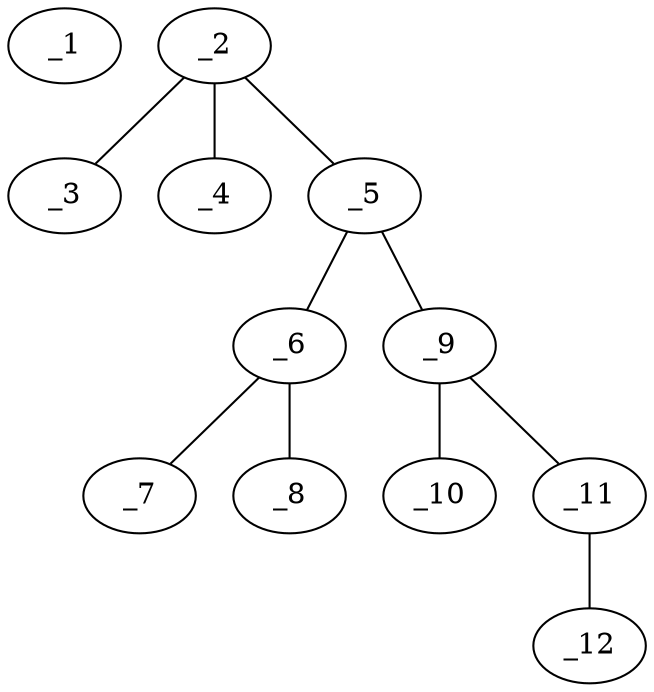 graph molid657731 {
	_1	 [charge=0,
		chem=29,
		symbol="Na ",
		x=2,
		y=0];
	_2	 [charge=0,
		chem=1,
		symbol="C  ",
		x="4.866",
		y="0.5"];
	_3	 [charge=0,
		chem=2,
		symbol="O  ",
		x=4,
		y=0];
	_2 -- _3	 [valence=2];
	_4	 [charge=0,
		chem=2,
		symbol="O  ",
		x="4.866",
		y="1.5"];
	_2 -- _4	 [valence=1];
	_5	 [charge=0,
		chem=1,
		symbol="C  ",
		x="5.7321",
		y=0];
	_2 -- _5	 [valence=1];
	_6	 [charge=1,
		chem=4,
		symbol="N  ",
		x="5.7321",
		y="-1"];
	_5 -- _6	 [valence=1];
	_9	 [charge=0,
		chem=1,
		symbol="C  ",
		x="6.5981",
		y="0.5"];
	_5 -- _9	 [valence=1];
	_7	 [charge=0,
		chem=2,
		symbol="O  ",
		x="4.866",
		y="-1.5"];
	_6 -- _7	 [valence=2];
	_8	 [charge="-1",
		chem=2,
		symbol="O  ",
		x="6.5981",
		y="-1.5"];
	_6 -- _8	 [valence=1];
	_10	 [charge=0,
		chem=2,
		symbol="O  ",
		x="6.5981",
		y="1.5"];
	_9 -- _10	 [valence=2];
	_11	 [charge=0,
		chem=1,
		symbol="C  ",
		x="7.4641",
		y=0];
	_9 -- _11	 [valence=1];
	_12	 [charge=0,
		chem=2,
		symbol="O  ",
		x="8.3301",
		y="0.5"];
	_11 -- _12	 [valence=2];
}
